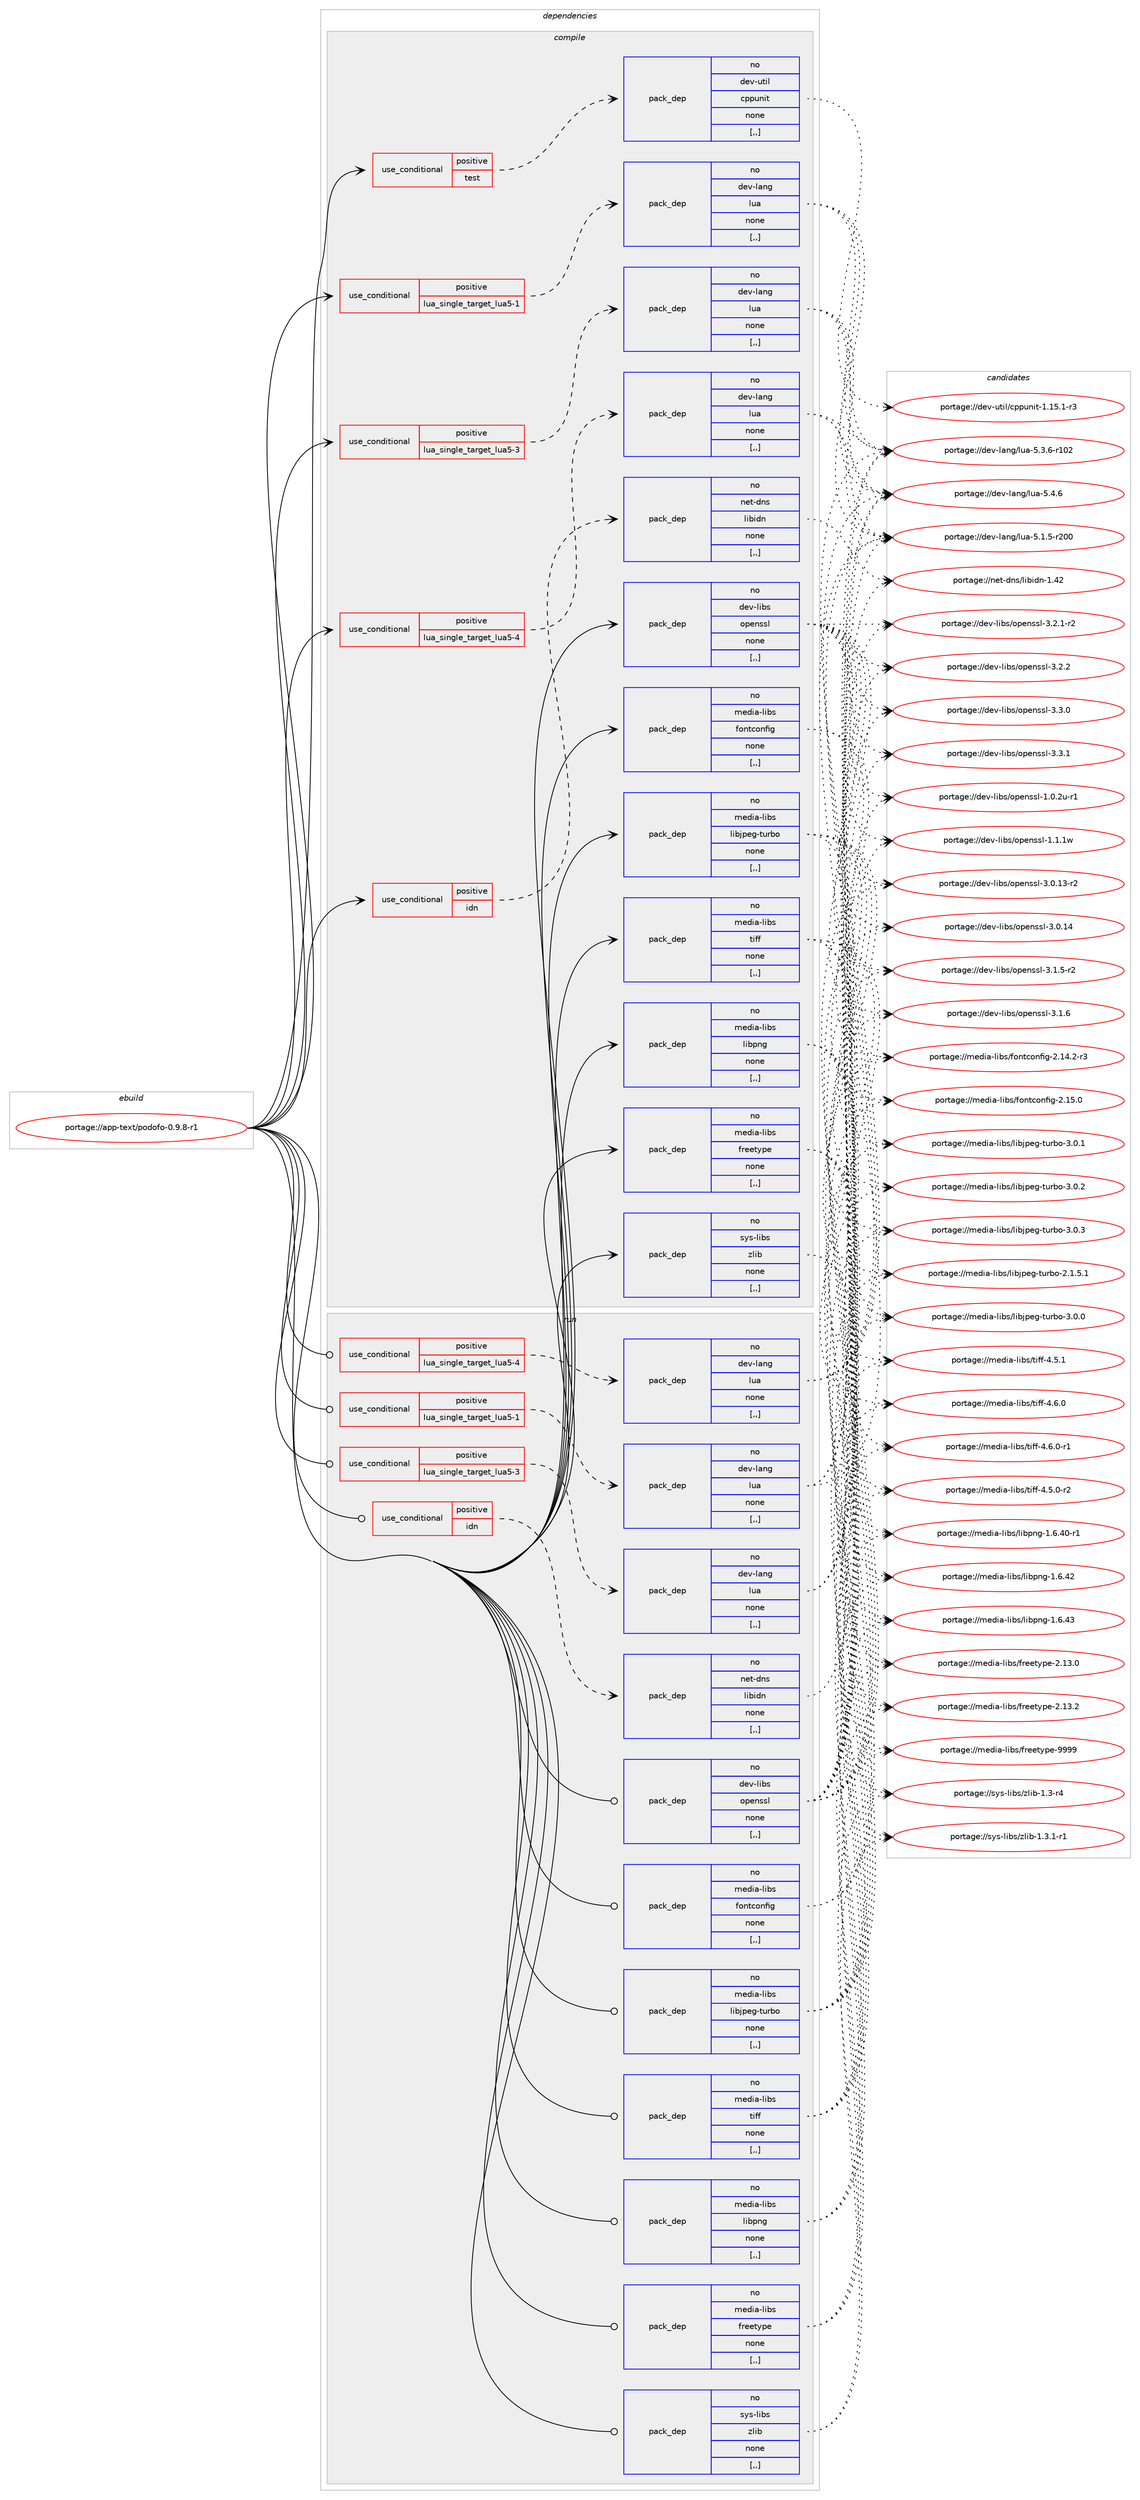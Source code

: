 digraph prolog {

# *************
# Graph options
# *************

newrank=true;
concentrate=true;
compound=true;
graph [rankdir=LR,fontname=Helvetica,fontsize=10,ranksep=1.5];#, ranksep=2.5, nodesep=0.2];
edge  [arrowhead=vee];
node  [fontname=Helvetica,fontsize=10];

# **********
# The ebuild
# **********

subgraph cluster_leftcol {
color=gray;
rank=same;
label=<<i>ebuild</i>>;
id [label="portage://app-text/podofo-0.9.8-r1", color=red, width=4, href="../app-text/podofo-0.9.8-r1.svg"];
}

# ****************
# The dependencies
# ****************

subgraph cluster_midcol {
color=gray;
label=<<i>dependencies</i>>;
subgraph cluster_compile {
fillcolor="#eeeeee";
style=filled;
label=<<i>compile</i>>;
subgraph cond15063 {
dependency56462 [label=<<TABLE BORDER="0" CELLBORDER="1" CELLSPACING="0" CELLPADDING="4"><TR><TD ROWSPAN="3" CELLPADDING="10">use_conditional</TD></TR><TR><TD>positive</TD></TR><TR><TD>idn</TD></TR></TABLE>>, shape=none, color=red];
subgraph pack40917 {
dependency56463 [label=<<TABLE BORDER="0" CELLBORDER="1" CELLSPACING="0" CELLPADDING="4" WIDTH="220"><TR><TD ROWSPAN="6" CELLPADDING="30">pack_dep</TD></TR><TR><TD WIDTH="110">no</TD></TR><TR><TD>net-dns</TD></TR><TR><TD>libidn</TD></TR><TR><TD>none</TD></TR><TR><TD>[,,]</TD></TR></TABLE>>, shape=none, color=blue];
}
dependency56462:e -> dependency56463:w [weight=20,style="dashed",arrowhead="vee"];
}
id:e -> dependency56462:w [weight=20,style="solid",arrowhead="vee"];
subgraph cond15064 {
dependency56464 [label=<<TABLE BORDER="0" CELLBORDER="1" CELLSPACING="0" CELLPADDING="4"><TR><TD ROWSPAN="3" CELLPADDING="10">use_conditional</TD></TR><TR><TD>positive</TD></TR><TR><TD>lua_single_target_lua5-1</TD></TR></TABLE>>, shape=none, color=red];
subgraph pack40918 {
dependency56465 [label=<<TABLE BORDER="0" CELLBORDER="1" CELLSPACING="0" CELLPADDING="4" WIDTH="220"><TR><TD ROWSPAN="6" CELLPADDING="30">pack_dep</TD></TR><TR><TD WIDTH="110">no</TD></TR><TR><TD>dev-lang</TD></TR><TR><TD>lua</TD></TR><TR><TD>none</TD></TR><TR><TD>[,,]</TD></TR></TABLE>>, shape=none, color=blue];
}
dependency56464:e -> dependency56465:w [weight=20,style="dashed",arrowhead="vee"];
}
id:e -> dependency56464:w [weight=20,style="solid",arrowhead="vee"];
subgraph cond15065 {
dependency56466 [label=<<TABLE BORDER="0" CELLBORDER="1" CELLSPACING="0" CELLPADDING="4"><TR><TD ROWSPAN="3" CELLPADDING="10">use_conditional</TD></TR><TR><TD>positive</TD></TR><TR><TD>lua_single_target_lua5-3</TD></TR></TABLE>>, shape=none, color=red];
subgraph pack40919 {
dependency56467 [label=<<TABLE BORDER="0" CELLBORDER="1" CELLSPACING="0" CELLPADDING="4" WIDTH="220"><TR><TD ROWSPAN="6" CELLPADDING="30">pack_dep</TD></TR><TR><TD WIDTH="110">no</TD></TR><TR><TD>dev-lang</TD></TR><TR><TD>lua</TD></TR><TR><TD>none</TD></TR><TR><TD>[,,]</TD></TR></TABLE>>, shape=none, color=blue];
}
dependency56466:e -> dependency56467:w [weight=20,style="dashed",arrowhead="vee"];
}
id:e -> dependency56466:w [weight=20,style="solid",arrowhead="vee"];
subgraph cond15066 {
dependency56468 [label=<<TABLE BORDER="0" CELLBORDER="1" CELLSPACING="0" CELLPADDING="4"><TR><TD ROWSPAN="3" CELLPADDING="10">use_conditional</TD></TR><TR><TD>positive</TD></TR><TR><TD>lua_single_target_lua5-4</TD></TR></TABLE>>, shape=none, color=red];
subgraph pack40920 {
dependency56469 [label=<<TABLE BORDER="0" CELLBORDER="1" CELLSPACING="0" CELLPADDING="4" WIDTH="220"><TR><TD ROWSPAN="6" CELLPADDING="30">pack_dep</TD></TR><TR><TD WIDTH="110">no</TD></TR><TR><TD>dev-lang</TD></TR><TR><TD>lua</TD></TR><TR><TD>none</TD></TR><TR><TD>[,,]</TD></TR></TABLE>>, shape=none, color=blue];
}
dependency56468:e -> dependency56469:w [weight=20,style="dashed",arrowhead="vee"];
}
id:e -> dependency56468:w [weight=20,style="solid",arrowhead="vee"];
subgraph cond15067 {
dependency56470 [label=<<TABLE BORDER="0" CELLBORDER="1" CELLSPACING="0" CELLPADDING="4"><TR><TD ROWSPAN="3" CELLPADDING="10">use_conditional</TD></TR><TR><TD>positive</TD></TR><TR><TD>test</TD></TR></TABLE>>, shape=none, color=red];
subgraph pack40921 {
dependency56471 [label=<<TABLE BORDER="0" CELLBORDER="1" CELLSPACING="0" CELLPADDING="4" WIDTH="220"><TR><TD ROWSPAN="6" CELLPADDING="30">pack_dep</TD></TR><TR><TD WIDTH="110">no</TD></TR><TR><TD>dev-util</TD></TR><TR><TD>cppunit</TD></TR><TR><TD>none</TD></TR><TR><TD>[,,]</TD></TR></TABLE>>, shape=none, color=blue];
}
dependency56470:e -> dependency56471:w [weight=20,style="dashed",arrowhead="vee"];
}
id:e -> dependency56470:w [weight=20,style="solid",arrowhead="vee"];
subgraph pack40922 {
dependency56472 [label=<<TABLE BORDER="0" CELLBORDER="1" CELLSPACING="0" CELLPADDING="4" WIDTH="220"><TR><TD ROWSPAN="6" CELLPADDING="30">pack_dep</TD></TR><TR><TD WIDTH="110">no</TD></TR><TR><TD>dev-libs</TD></TR><TR><TD>openssl</TD></TR><TR><TD>none</TD></TR><TR><TD>[,,]</TD></TR></TABLE>>, shape=none, color=blue];
}
id:e -> dependency56472:w [weight=20,style="solid",arrowhead="vee"];
subgraph pack40923 {
dependency56473 [label=<<TABLE BORDER="0" CELLBORDER="1" CELLSPACING="0" CELLPADDING="4" WIDTH="220"><TR><TD ROWSPAN="6" CELLPADDING="30">pack_dep</TD></TR><TR><TD WIDTH="110">no</TD></TR><TR><TD>media-libs</TD></TR><TR><TD>fontconfig</TD></TR><TR><TD>none</TD></TR><TR><TD>[,,]</TD></TR></TABLE>>, shape=none, color=blue];
}
id:e -> dependency56473:w [weight=20,style="solid",arrowhead="vee"];
subgraph pack40924 {
dependency56474 [label=<<TABLE BORDER="0" CELLBORDER="1" CELLSPACING="0" CELLPADDING="4" WIDTH="220"><TR><TD ROWSPAN="6" CELLPADDING="30">pack_dep</TD></TR><TR><TD WIDTH="110">no</TD></TR><TR><TD>media-libs</TD></TR><TR><TD>freetype</TD></TR><TR><TD>none</TD></TR><TR><TD>[,,]</TD></TR></TABLE>>, shape=none, color=blue];
}
id:e -> dependency56474:w [weight=20,style="solid",arrowhead="vee"];
subgraph pack40925 {
dependency56475 [label=<<TABLE BORDER="0" CELLBORDER="1" CELLSPACING="0" CELLPADDING="4" WIDTH="220"><TR><TD ROWSPAN="6" CELLPADDING="30">pack_dep</TD></TR><TR><TD WIDTH="110">no</TD></TR><TR><TD>media-libs</TD></TR><TR><TD>libjpeg-turbo</TD></TR><TR><TD>none</TD></TR><TR><TD>[,,]</TD></TR></TABLE>>, shape=none, color=blue];
}
id:e -> dependency56475:w [weight=20,style="solid",arrowhead="vee"];
subgraph pack40926 {
dependency56476 [label=<<TABLE BORDER="0" CELLBORDER="1" CELLSPACING="0" CELLPADDING="4" WIDTH="220"><TR><TD ROWSPAN="6" CELLPADDING="30">pack_dep</TD></TR><TR><TD WIDTH="110">no</TD></TR><TR><TD>media-libs</TD></TR><TR><TD>libpng</TD></TR><TR><TD>none</TD></TR><TR><TD>[,,]</TD></TR></TABLE>>, shape=none, color=blue];
}
id:e -> dependency56476:w [weight=20,style="solid",arrowhead="vee"];
subgraph pack40927 {
dependency56477 [label=<<TABLE BORDER="0" CELLBORDER="1" CELLSPACING="0" CELLPADDING="4" WIDTH="220"><TR><TD ROWSPAN="6" CELLPADDING="30">pack_dep</TD></TR><TR><TD WIDTH="110">no</TD></TR><TR><TD>media-libs</TD></TR><TR><TD>tiff</TD></TR><TR><TD>none</TD></TR><TR><TD>[,,]</TD></TR></TABLE>>, shape=none, color=blue];
}
id:e -> dependency56477:w [weight=20,style="solid",arrowhead="vee"];
subgraph pack40928 {
dependency56478 [label=<<TABLE BORDER="0" CELLBORDER="1" CELLSPACING="0" CELLPADDING="4" WIDTH="220"><TR><TD ROWSPAN="6" CELLPADDING="30">pack_dep</TD></TR><TR><TD WIDTH="110">no</TD></TR><TR><TD>sys-libs</TD></TR><TR><TD>zlib</TD></TR><TR><TD>none</TD></TR><TR><TD>[,,]</TD></TR></TABLE>>, shape=none, color=blue];
}
id:e -> dependency56478:w [weight=20,style="solid",arrowhead="vee"];
}
subgraph cluster_compileandrun {
fillcolor="#eeeeee";
style=filled;
label=<<i>compile and run</i>>;
}
subgraph cluster_run {
fillcolor="#eeeeee";
style=filled;
label=<<i>run</i>>;
subgraph cond15068 {
dependency56479 [label=<<TABLE BORDER="0" CELLBORDER="1" CELLSPACING="0" CELLPADDING="4"><TR><TD ROWSPAN="3" CELLPADDING="10">use_conditional</TD></TR><TR><TD>positive</TD></TR><TR><TD>idn</TD></TR></TABLE>>, shape=none, color=red];
subgraph pack40929 {
dependency56480 [label=<<TABLE BORDER="0" CELLBORDER="1" CELLSPACING="0" CELLPADDING="4" WIDTH="220"><TR><TD ROWSPAN="6" CELLPADDING="30">pack_dep</TD></TR><TR><TD WIDTH="110">no</TD></TR><TR><TD>net-dns</TD></TR><TR><TD>libidn</TD></TR><TR><TD>none</TD></TR><TR><TD>[,,]</TD></TR></TABLE>>, shape=none, color=blue];
}
dependency56479:e -> dependency56480:w [weight=20,style="dashed",arrowhead="vee"];
}
id:e -> dependency56479:w [weight=20,style="solid",arrowhead="odot"];
subgraph cond15069 {
dependency56481 [label=<<TABLE BORDER="0" CELLBORDER="1" CELLSPACING="0" CELLPADDING="4"><TR><TD ROWSPAN="3" CELLPADDING="10">use_conditional</TD></TR><TR><TD>positive</TD></TR><TR><TD>lua_single_target_lua5-1</TD></TR></TABLE>>, shape=none, color=red];
subgraph pack40930 {
dependency56482 [label=<<TABLE BORDER="0" CELLBORDER="1" CELLSPACING="0" CELLPADDING="4" WIDTH="220"><TR><TD ROWSPAN="6" CELLPADDING="30">pack_dep</TD></TR><TR><TD WIDTH="110">no</TD></TR><TR><TD>dev-lang</TD></TR><TR><TD>lua</TD></TR><TR><TD>none</TD></TR><TR><TD>[,,]</TD></TR></TABLE>>, shape=none, color=blue];
}
dependency56481:e -> dependency56482:w [weight=20,style="dashed",arrowhead="vee"];
}
id:e -> dependency56481:w [weight=20,style="solid",arrowhead="odot"];
subgraph cond15070 {
dependency56483 [label=<<TABLE BORDER="0" CELLBORDER="1" CELLSPACING="0" CELLPADDING="4"><TR><TD ROWSPAN="3" CELLPADDING="10">use_conditional</TD></TR><TR><TD>positive</TD></TR><TR><TD>lua_single_target_lua5-3</TD></TR></TABLE>>, shape=none, color=red];
subgraph pack40931 {
dependency56484 [label=<<TABLE BORDER="0" CELLBORDER="1" CELLSPACING="0" CELLPADDING="4" WIDTH="220"><TR><TD ROWSPAN="6" CELLPADDING="30">pack_dep</TD></TR><TR><TD WIDTH="110">no</TD></TR><TR><TD>dev-lang</TD></TR><TR><TD>lua</TD></TR><TR><TD>none</TD></TR><TR><TD>[,,]</TD></TR></TABLE>>, shape=none, color=blue];
}
dependency56483:e -> dependency56484:w [weight=20,style="dashed",arrowhead="vee"];
}
id:e -> dependency56483:w [weight=20,style="solid",arrowhead="odot"];
subgraph cond15071 {
dependency56485 [label=<<TABLE BORDER="0" CELLBORDER="1" CELLSPACING="0" CELLPADDING="4"><TR><TD ROWSPAN="3" CELLPADDING="10">use_conditional</TD></TR><TR><TD>positive</TD></TR><TR><TD>lua_single_target_lua5-4</TD></TR></TABLE>>, shape=none, color=red];
subgraph pack40932 {
dependency56486 [label=<<TABLE BORDER="0" CELLBORDER="1" CELLSPACING="0" CELLPADDING="4" WIDTH="220"><TR><TD ROWSPAN="6" CELLPADDING="30">pack_dep</TD></TR><TR><TD WIDTH="110">no</TD></TR><TR><TD>dev-lang</TD></TR><TR><TD>lua</TD></TR><TR><TD>none</TD></TR><TR><TD>[,,]</TD></TR></TABLE>>, shape=none, color=blue];
}
dependency56485:e -> dependency56486:w [weight=20,style="dashed",arrowhead="vee"];
}
id:e -> dependency56485:w [weight=20,style="solid",arrowhead="odot"];
subgraph pack40933 {
dependency56487 [label=<<TABLE BORDER="0" CELLBORDER="1" CELLSPACING="0" CELLPADDING="4" WIDTH="220"><TR><TD ROWSPAN="6" CELLPADDING="30">pack_dep</TD></TR><TR><TD WIDTH="110">no</TD></TR><TR><TD>dev-libs</TD></TR><TR><TD>openssl</TD></TR><TR><TD>none</TD></TR><TR><TD>[,,]</TD></TR></TABLE>>, shape=none, color=blue];
}
id:e -> dependency56487:w [weight=20,style="solid",arrowhead="odot"];
subgraph pack40934 {
dependency56488 [label=<<TABLE BORDER="0" CELLBORDER="1" CELLSPACING="0" CELLPADDING="4" WIDTH="220"><TR><TD ROWSPAN="6" CELLPADDING="30">pack_dep</TD></TR><TR><TD WIDTH="110">no</TD></TR><TR><TD>media-libs</TD></TR><TR><TD>fontconfig</TD></TR><TR><TD>none</TD></TR><TR><TD>[,,]</TD></TR></TABLE>>, shape=none, color=blue];
}
id:e -> dependency56488:w [weight=20,style="solid",arrowhead="odot"];
subgraph pack40935 {
dependency56489 [label=<<TABLE BORDER="0" CELLBORDER="1" CELLSPACING="0" CELLPADDING="4" WIDTH="220"><TR><TD ROWSPAN="6" CELLPADDING="30">pack_dep</TD></TR><TR><TD WIDTH="110">no</TD></TR><TR><TD>media-libs</TD></TR><TR><TD>freetype</TD></TR><TR><TD>none</TD></TR><TR><TD>[,,]</TD></TR></TABLE>>, shape=none, color=blue];
}
id:e -> dependency56489:w [weight=20,style="solid",arrowhead="odot"];
subgraph pack40936 {
dependency56490 [label=<<TABLE BORDER="0" CELLBORDER="1" CELLSPACING="0" CELLPADDING="4" WIDTH="220"><TR><TD ROWSPAN="6" CELLPADDING="30">pack_dep</TD></TR><TR><TD WIDTH="110">no</TD></TR><TR><TD>media-libs</TD></TR><TR><TD>libjpeg-turbo</TD></TR><TR><TD>none</TD></TR><TR><TD>[,,]</TD></TR></TABLE>>, shape=none, color=blue];
}
id:e -> dependency56490:w [weight=20,style="solid",arrowhead="odot"];
subgraph pack40937 {
dependency56491 [label=<<TABLE BORDER="0" CELLBORDER="1" CELLSPACING="0" CELLPADDING="4" WIDTH="220"><TR><TD ROWSPAN="6" CELLPADDING="30">pack_dep</TD></TR><TR><TD WIDTH="110">no</TD></TR><TR><TD>media-libs</TD></TR><TR><TD>libpng</TD></TR><TR><TD>none</TD></TR><TR><TD>[,,]</TD></TR></TABLE>>, shape=none, color=blue];
}
id:e -> dependency56491:w [weight=20,style="solid",arrowhead="odot"];
subgraph pack40938 {
dependency56492 [label=<<TABLE BORDER="0" CELLBORDER="1" CELLSPACING="0" CELLPADDING="4" WIDTH="220"><TR><TD ROWSPAN="6" CELLPADDING="30">pack_dep</TD></TR><TR><TD WIDTH="110">no</TD></TR><TR><TD>media-libs</TD></TR><TR><TD>tiff</TD></TR><TR><TD>none</TD></TR><TR><TD>[,,]</TD></TR></TABLE>>, shape=none, color=blue];
}
id:e -> dependency56492:w [weight=20,style="solid",arrowhead="odot"];
subgraph pack40939 {
dependency56493 [label=<<TABLE BORDER="0" CELLBORDER="1" CELLSPACING="0" CELLPADDING="4" WIDTH="220"><TR><TD ROWSPAN="6" CELLPADDING="30">pack_dep</TD></TR><TR><TD WIDTH="110">no</TD></TR><TR><TD>sys-libs</TD></TR><TR><TD>zlib</TD></TR><TR><TD>none</TD></TR><TR><TD>[,,]</TD></TR></TABLE>>, shape=none, color=blue];
}
id:e -> dependency56493:w [weight=20,style="solid",arrowhead="odot"];
}
}

# **************
# The candidates
# **************

subgraph cluster_choices {
rank=same;
color=gray;
label=<<i>candidates</i>>;

subgraph choice40917 {
color=black;
nodesep=1;
choice1101011164510011011547108105981051001104549465250 [label="portage://net-dns/libidn-1.42", color=red, width=4,href="../net-dns/libidn-1.42.svg"];
dependency56463:e -> choice1101011164510011011547108105981051001104549465250:w [style=dotted,weight="100"];
}
subgraph choice40918 {
color=black;
nodesep=1;
choice1001011184510897110103471081179745534649465345114504848 [label="portage://dev-lang/lua-5.1.5-r200", color=red, width=4,href="../dev-lang/lua-5.1.5-r200.svg"];
choice1001011184510897110103471081179745534651465445114494850 [label="portage://dev-lang/lua-5.3.6-r102", color=red, width=4,href="../dev-lang/lua-5.3.6-r102.svg"];
choice10010111845108971101034710811797455346524654 [label="portage://dev-lang/lua-5.4.6", color=red, width=4,href="../dev-lang/lua-5.4.6.svg"];
dependency56465:e -> choice1001011184510897110103471081179745534649465345114504848:w [style=dotted,weight="100"];
dependency56465:e -> choice1001011184510897110103471081179745534651465445114494850:w [style=dotted,weight="100"];
dependency56465:e -> choice10010111845108971101034710811797455346524654:w [style=dotted,weight="100"];
}
subgraph choice40919 {
color=black;
nodesep=1;
choice1001011184510897110103471081179745534649465345114504848 [label="portage://dev-lang/lua-5.1.5-r200", color=red, width=4,href="../dev-lang/lua-5.1.5-r200.svg"];
choice1001011184510897110103471081179745534651465445114494850 [label="portage://dev-lang/lua-5.3.6-r102", color=red, width=4,href="../dev-lang/lua-5.3.6-r102.svg"];
choice10010111845108971101034710811797455346524654 [label="portage://dev-lang/lua-5.4.6", color=red, width=4,href="../dev-lang/lua-5.4.6.svg"];
dependency56467:e -> choice1001011184510897110103471081179745534649465345114504848:w [style=dotted,weight="100"];
dependency56467:e -> choice1001011184510897110103471081179745534651465445114494850:w [style=dotted,weight="100"];
dependency56467:e -> choice10010111845108971101034710811797455346524654:w [style=dotted,weight="100"];
}
subgraph choice40920 {
color=black;
nodesep=1;
choice1001011184510897110103471081179745534649465345114504848 [label="portage://dev-lang/lua-5.1.5-r200", color=red, width=4,href="../dev-lang/lua-5.1.5-r200.svg"];
choice1001011184510897110103471081179745534651465445114494850 [label="portage://dev-lang/lua-5.3.6-r102", color=red, width=4,href="../dev-lang/lua-5.3.6-r102.svg"];
choice10010111845108971101034710811797455346524654 [label="portage://dev-lang/lua-5.4.6", color=red, width=4,href="../dev-lang/lua-5.4.6.svg"];
dependency56469:e -> choice1001011184510897110103471081179745534649465345114504848:w [style=dotted,weight="100"];
dependency56469:e -> choice1001011184510897110103471081179745534651465445114494850:w [style=dotted,weight="100"];
dependency56469:e -> choice10010111845108971101034710811797455346524654:w [style=dotted,weight="100"];
}
subgraph choice40921 {
color=black;
nodesep=1;
choice100101118451171161051084799112112117110105116454946495346494511451 [label="portage://dev-util/cppunit-1.15.1-r3", color=red, width=4,href="../dev-util/cppunit-1.15.1-r3.svg"];
dependency56471:e -> choice100101118451171161051084799112112117110105116454946495346494511451:w [style=dotted,weight="100"];
}
subgraph choice40922 {
color=black;
nodesep=1;
choice1001011184510810598115471111121011101151151084549464846501174511449 [label="portage://dev-libs/openssl-1.0.2u-r1", color=red, width=4,href="../dev-libs/openssl-1.0.2u-r1.svg"];
choice100101118451081059811547111112101110115115108454946494649119 [label="portage://dev-libs/openssl-1.1.1w", color=red, width=4,href="../dev-libs/openssl-1.1.1w.svg"];
choice100101118451081059811547111112101110115115108455146484649514511450 [label="portage://dev-libs/openssl-3.0.13-r2", color=red, width=4,href="../dev-libs/openssl-3.0.13-r2.svg"];
choice10010111845108105981154711111210111011511510845514648464952 [label="portage://dev-libs/openssl-3.0.14", color=red, width=4,href="../dev-libs/openssl-3.0.14.svg"];
choice1001011184510810598115471111121011101151151084551464946534511450 [label="portage://dev-libs/openssl-3.1.5-r2", color=red, width=4,href="../dev-libs/openssl-3.1.5-r2.svg"];
choice100101118451081059811547111112101110115115108455146494654 [label="portage://dev-libs/openssl-3.1.6", color=red, width=4,href="../dev-libs/openssl-3.1.6.svg"];
choice1001011184510810598115471111121011101151151084551465046494511450 [label="portage://dev-libs/openssl-3.2.1-r2", color=red, width=4,href="../dev-libs/openssl-3.2.1-r2.svg"];
choice100101118451081059811547111112101110115115108455146504650 [label="portage://dev-libs/openssl-3.2.2", color=red, width=4,href="../dev-libs/openssl-3.2.2.svg"];
choice100101118451081059811547111112101110115115108455146514648 [label="portage://dev-libs/openssl-3.3.0", color=red, width=4,href="../dev-libs/openssl-3.3.0.svg"];
choice100101118451081059811547111112101110115115108455146514649 [label="portage://dev-libs/openssl-3.3.1", color=red, width=4,href="../dev-libs/openssl-3.3.1.svg"];
dependency56472:e -> choice1001011184510810598115471111121011101151151084549464846501174511449:w [style=dotted,weight="100"];
dependency56472:e -> choice100101118451081059811547111112101110115115108454946494649119:w [style=dotted,weight="100"];
dependency56472:e -> choice100101118451081059811547111112101110115115108455146484649514511450:w [style=dotted,weight="100"];
dependency56472:e -> choice10010111845108105981154711111210111011511510845514648464952:w [style=dotted,weight="100"];
dependency56472:e -> choice1001011184510810598115471111121011101151151084551464946534511450:w [style=dotted,weight="100"];
dependency56472:e -> choice100101118451081059811547111112101110115115108455146494654:w [style=dotted,weight="100"];
dependency56472:e -> choice1001011184510810598115471111121011101151151084551465046494511450:w [style=dotted,weight="100"];
dependency56472:e -> choice100101118451081059811547111112101110115115108455146504650:w [style=dotted,weight="100"];
dependency56472:e -> choice100101118451081059811547111112101110115115108455146514648:w [style=dotted,weight="100"];
dependency56472:e -> choice100101118451081059811547111112101110115115108455146514649:w [style=dotted,weight="100"];
}
subgraph choice40923 {
color=black;
nodesep=1;
choice1091011001059745108105981154710211111011699111110102105103455046495246504511451 [label="portage://media-libs/fontconfig-2.14.2-r3", color=red, width=4,href="../media-libs/fontconfig-2.14.2-r3.svg"];
choice109101100105974510810598115471021111101169911111010210510345504649534648 [label="portage://media-libs/fontconfig-2.15.0", color=red, width=4,href="../media-libs/fontconfig-2.15.0.svg"];
dependency56473:e -> choice1091011001059745108105981154710211111011699111110102105103455046495246504511451:w [style=dotted,weight="100"];
dependency56473:e -> choice109101100105974510810598115471021111101169911111010210510345504649534648:w [style=dotted,weight="100"];
}
subgraph choice40924 {
color=black;
nodesep=1;
choice1091011001059745108105981154710211410110111612111210145504649514648 [label="portage://media-libs/freetype-2.13.0", color=red, width=4,href="../media-libs/freetype-2.13.0.svg"];
choice1091011001059745108105981154710211410110111612111210145504649514650 [label="portage://media-libs/freetype-2.13.2", color=red, width=4,href="../media-libs/freetype-2.13.2.svg"];
choice109101100105974510810598115471021141011011161211121014557575757 [label="portage://media-libs/freetype-9999", color=red, width=4,href="../media-libs/freetype-9999.svg"];
dependency56474:e -> choice1091011001059745108105981154710211410110111612111210145504649514648:w [style=dotted,weight="100"];
dependency56474:e -> choice1091011001059745108105981154710211410110111612111210145504649514650:w [style=dotted,weight="100"];
dependency56474:e -> choice109101100105974510810598115471021141011011161211121014557575757:w [style=dotted,weight="100"];
}
subgraph choice40925 {
color=black;
nodesep=1;
choice109101100105974510810598115471081059810611210110345116117114981114550464946534649 [label="portage://media-libs/libjpeg-turbo-2.1.5.1", color=red, width=4,href="../media-libs/libjpeg-turbo-2.1.5.1.svg"];
choice10910110010597451081059811547108105981061121011034511611711498111455146484648 [label="portage://media-libs/libjpeg-turbo-3.0.0", color=red, width=4,href="../media-libs/libjpeg-turbo-3.0.0.svg"];
choice10910110010597451081059811547108105981061121011034511611711498111455146484649 [label="portage://media-libs/libjpeg-turbo-3.0.1", color=red, width=4,href="../media-libs/libjpeg-turbo-3.0.1.svg"];
choice10910110010597451081059811547108105981061121011034511611711498111455146484650 [label="portage://media-libs/libjpeg-turbo-3.0.2", color=red, width=4,href="../media-libs/libjpeg-turbo-3.0.2.svg"];
choice10910110010597451081059811547108105981061121011034511611711498111455146484651 [label="portage://media-libs/libjpeg-turbo-3.0.3", color=red, width=4,href="../media-libs/libjpeg-turbo-3.0.3.svg"];
dependency56475:e -> choice109101100105974510810598115471081059810611210110345116117114981114550464946534649:w [style=dotted,weight="100"];
dependency56475:e -> choice10910110010597451081059811547108105981061121011034511611711498111455146484648:w [style=dotted,weight="100"];
dependency56475:e -> choice10910110010597451081059811547108105981061121011034511611711498111455146484649:w [style=dotted,weight="100"];
dependency56475:e -> choice10910110010597451081059811547108105981061121011034511611711498111455146484650:w [style=dotted,weight="100"];
dependency56475:e -> choice10910110010597451081059811547108105981061121011034511611711498111455146484651:w [style=dotted,weight="100"];
}
subgraph choice40926 {
color=black;
nodesep=1;
choice1091011001059745108105981154710810598112110103454946544652484511449 [label="portage://media-libs/libpng-1.6.40-r1", color=red, width=4,href="../media-libs/libpng-1.6.40-r1.svg"];
choice109101100105974510810598115471081059811211010345494654465250 [label="portage://media-libs/libpng-1.6.42", color=red, width=4,href="../media-libs/libpng-1.6.42.svg"];
choice109101100105974510810598115471081059811211010345494654465251 [label="portage://media-libs/libpng-1.6.43", color=red, width=4,href="../media-libs/libpng-1.6.43.svg"];
dependency56476:e -> choice1091011001059745108105981154710810598112110103454946544652484511449:w [style=dotted,weight="100"];
dependency56476:e -> choice109101100105974510810598115471081059811211010345494654465250:w [style=dotted,weight="100"];
dependency56476:e -> choice109101100105974510810598115471081059811211010345494654465251:w [style=dotted,weight="100"];
}
subgraph choice40927 {
color=black;
nodesep=1;
choice109101100105974510810598115471161051021024552465346484511450 [label="portage://media-libs/tiff-4.5.0-r2", color=red, width=4,href="../media-libs/tiff-4.5.0-r2.svg"];
choice10910110010597451081059811547116105102102455246534649 [label="portage://media-libs/tiff-4.5.1", color=red, width=4,href="../media-libs/tiff-4.5.1.svg"];
choice10910110010597451081059811547116105102102455246544648 [label="portage://media-libs/tiff-4.6.0", color=red, width=4,href="../media-libs/tiff-4.6.0.svg"];
choice109101100105974510810598115471161051021024552465446484511449 [label="portage://media-libs/tiff-4.6.0-r1", color=red, width=4,href="../media-libs/tiff-4.6.0-r1.svg"];
dependency56477:e -> choice109101100105974510810598115471161051021024552465346484511450:w [style=dotted,weight="100"];
dependency56477:e -> choice10910110010597451081059811547116105102102455246534649:w [style=dotted,weight="100"];
dependency56477:e -> choice10910110010597451081059811547116105102102455246544648:w [style=dotted,weight="100"];
dependency56477:e -> choice109101100105974510810598115471161051021024552465446484511449:w [style=dotted,weight="100"];
}
subgraph choice40928 {
color=black;
nodesep=1;
choice11512111545108105981154712210810598454946514511452 [label="portage://sys-libs/zlib-1.3-r4", color=red, width=4,href="../sys-libs/zlib-1.3-r4.svg"];
choice115121115451081059811547122108105984549465146494511449 [label="portage://sys-libs/zlib-1.3.1-r1", color=red, width=4,href="../sys-libs/zlib-1.3.1-r1.svg"];
dependency56478:e -> choice11512111545108105981154712210810598454946514511452:w [style=dotted,weight="100"];
dependency56478:e -> choice115121115451081059811547122108105984549465146494511449:w [style=dotted,weight="100"];
}
subgraph choice40929 {
color=black;
nodesep=1;
choice1101011164510011011547108105981051001104549465250 [label="portage://net-dns/libidn-1.42", color=red, width=4,href="../net-dns/libidn-1.42.svg"];
dependency56480:e -> choice1101011164510011011547108105981051001104549465250:w [style=dotted,weight="100"];
}
subgraph choice40930 {
color=black;
nodesep=1;
choice1001011184510897110103471081179745534649465345114504848 [label="portage://dev-lang/lua-5.1.5-r200", color=red, width=4,href="../dev-lang/lua-5.1.5-r200.svg"];
choice1001011184510897110103471081179745534651465445114494850 [label="portage://dev-lang/lua-5.3.6-r102", color=red, width=4,href="../dev-lang/lua-5.3.6-r102.svg"];
choice10010111845108971101034710811797455346524654 [label="portage://dev-lang/lua-5.4.6", color=red, width=4,href="../dev-lang/lua-5.4.6.svg"];
dependency56482:e -> choice1001011184510897110103471081179745534649465345114504848:w [style=dotted,weight="100"];
dependency56482:e -> choice1001011184510897110103471081179745534651465445114494850:w [style=dotted,weight="100"];
dependency56482:e -> choice10010111845108971101034710811797455346524654:w [style=dotted,weight="100"];
}
subgraph choice40931 {
color=black;
nodesep=1;
choice1001011184510897110103471081179745534649465345114504848 [label="portage://dev-lang/lua-5.1.5-r200", color=red, width=4,href="../dev-lang/lua-5.1.5-r200.svg"];
choice1001011184510897110103471081179745534651465445114494850 [label="portage://dev-lang/lua-5.3.6-r102", color=red, width=4,href="../dev-lang/lua-5.3.6-r102.svg"];
choice10010111845108971101034710811797455346524654 [label="portage://dev-lang/lua-5.4.6", color=red, width=4,href="../dev-lang/lua-5.4.6.svg"];
dependency56484:e -> choice1001011184510897110103471081179745534649465345114504848:w [style=dotted,weight="100"];
dependency56484:e -> choice1001011184510897110103471081179745534651465445114494850:w [style=dotted,weight="100"];
dependency56484:e -> choice10010111845108971101034710811797455346524654:w [style=dotted,weight="100"];
}
subgraph choice40932 {
color=black;
nodesep=1;
choice1001011184510897110103471081179745534649465345114504848 [label="portage://dev-lang/lua-5.1.5-r200", color=red, width=4,href="../dev-lang/lua-5.1.5-r200.svg"];
choice1001011184510897110103471081179745534651465445114494850 [label="portage://dev-lang/lua-5.3.6-r102", color=red, width=4,href="../dev-lang/lua-5.3.6-r102.svg"];
choice10010111845108971101034710811797455346524654 [label="portage://dev-lang/lua-5.4.6", color=red, width=4,href="../dev-lang/lua-5.4.6.svg"];
dependency56486:e -> choice1001011184510897110103471081179745534649465345114504848:w [style=dotted,weight="100"];
dependency56486:e -> choice1001011184510897110103471081179745534651465445114494850:w [style=dotted,weight="100"];
dependency56486:e -> choice10010111845108971101034710811797455346524654:w [style=dotted,weight="100"];
}
subgraph choice40933 {
color=black;
nodesep=1;
choice1001011184510810598115471111121011101151151084549464846501174511449 [label="portage://dev-libs/openssl-1.0.2u-r1", color=red, width=4,href="../dev-libs/openssl-1.0.2u-r1.svg"];
choice100101118451081059811547111112101110115115108454946494649119 [label="portage://dev-libs/openssl-1.1.1w", color=red, width=4,href="../dev-libs/openssl-1.1.1w.svg"];
choice100101118451081059811547111112101110115115108455146484649514511450 [label="portage://dev-libs/openssl-3.0.13-r2", color=red, width=4,href="../dev-libs/openssl-3.0.13-r2.svg"];
choice10010111845108105981154711111210111011511510845514648464952 [label="portage://dev-libs/openssl-3.0.14", color=red, width=4,href="../dev-libs/openssl-3.0.14.svg"];
choice1001011184510810598115471111121011101151151084551464946534511450 [label="portage://dev-libs/openssl-3.1.5-r2", color=red, width=4,href="../dev-libs/openssl-3.1.5-r2.svg"];
choice100101118451081059811547111112101110115115108455146494654 [label="portage://dev-libs/openssl-3.1.6", color=red, width=4,href="../dev-libs/openssl-3.1.6.svg"];
choice1001011184510810598115471111121011101151151084551465046494511450 [label="portage://dev-libs/openssl-3.2.1-r2", color=red, width=4,href="../dev-libs/openssl-3.2.1-r2.svg"];
choice100101118451081059811547111112101110115115108455146504650 [label="portage://dev-libs/openssl-3.2.2", color=red, width=4,href="../dev-libs/openssl-3.2.2.svg"];
choice100101118451081059811547111112101110115115108455146514648 [label="portage://dev-libs/openssl-3.3.0", color=red, width=4,href="../dev-libs/openssl-3.3.0.svg"];
choice100101118451081059811547111112101110115115108455146514649 [label="portage://dev-libs/openssl-3.3.1", color=red, width=4,href="../dev-libs/openssl-3.3.1.svg"];
dependency56487:e -> choice1001011184510810598115471111121011101151151084549464846501174511449:w [style=dotted,weight="100"];
dependency56487:e -> choice100101118451081059811547111112101110115115108454946494649119:w [style=dotted,weight="100"];
dependency56487:e -> choice100101118451081059811547111112101110115115108455146484649514511450:w [style=dotted,weight="100"];
dependency56487:e -> choice10010111845108105981154711111210111011511510845514648464952:w [style=dotted,weight="100"];
dependency56487:e -> choice1001011184510810598115471111121011101151151084551464946534511450:w [style=dotted,weight="100"];
dependency56487:e -> choice100101118451081059811547111112101110115115108455146494654:w [style=dotted,weight="100"];
dependency56487:e -> choice1001011184510810598115471111121011101151151084551465046494511450:w [style=dotted,weight="100"];
dependency56487:e -> choice100101118451081059811547111112101110115115108455146504650:w [style=dotted,weight="100"];
dependency56487:e -> choice100101118451081059811547111112101110115115108455146514648:w [style=dotted,weight="100"];
dependency56487:e -> choice100101118451081059811547111112101110115115108455146514649:w [style=dotted,weight="100"];
}
subgraph choice40934 {
color=black;
nodesep=1;
choice1091011001059745108105981154710211111011699111110102105103455046495246504511451 [label="portage://media-libs/fontconfig-2.14.2-r3", color=red, width=4,href="../media-libs/fontconfig-2.14.2-r3.svg"];
choice109101100105974510810598115471021111101169911111010210510345504649534648 [label="portage://media-libs/fontconfig-2.15.0", color=red, width=4,href="../media-libs/fontconfig-2.15.0.svg"];
dependency56488:e -> choice1091011001059745108105981154710211111011699111110102105103455046495246504511451:w [style=dotted,weight="100"];
dependency56488:e -> choice109101100105974510810598115471021111101169911111010210510345504649534648:w [style=dotted,weight="100"];
}
subgraph choice40935 {
color=black;
nodesep=1;
choice1091011001059745108105981154710211410110111612111210145504649514648 [label="portage://media-libs/freetype-2.13.0", color=red, width=4,href="../media-libs/freetype-2.13.0.svg"];
choice1091011001059745108105981154710211410110111612111210145504649514650 [label="portage://media-libs/freetype-2.13.2", color=red, width=4,href="../media-libs/freetype-2.13.2.svg"];
choice109101100105974510810598115471021141011011161211121014557575757 [label="portage://media-libs/freetype-9999", color=red, width=4,href="../media-libs/freetype-9999.svg"];
dependency56489:e -> choice1091011001059745108105981154710211410110111612111210145504649514648:w [style=dotted,weight="100"];
dependency56489:e -> choice1091011001059745108105981154710211410110111612111210145504649514650:w [style=dotted,weight="100"];
dependency56489:e -> choice109101100105974510810598115471021141011011161211121014557575757:w [style=dotted,weight="100"];
}
subgraph choice40936 {
color=black;
nodesep=1;
choice109101100105974510810598115471081059810611210110345116117114981114550464946534649 [label="portage://media-libs/libjpeg-turbo-2.1.5.1", color=red, width=4,href="../media-libs/libjpeg-turbo-2.1.5.1.svg"];
choice10910110010597451081059811547108105981061121011034511611711498111455146484648 [label="portage://media-libs/libjpeg-turbo-3.0.0", color=red, width=4,href="../media-libs/libjpeg-turbo-3.0.0.svg"];
choice10910110010597451081059811547108105981061121011034511611711498111455146484649 [label="portage://media-libs/libjpeg-turbo-3.0.1", color=red, width=4,href="../media-libs/libjpeg-turbo-3.0.1.svg"];
choice10910110010597451081059811547108105981061121011034511611711498111455146484650 [label="portage://media-libs/libjpeg-turbo-3.0.2", color=red, width=4,href="../media-libs/libjpeg-turbo-3.0.2.svg"];
choice10910110010597451081059811547108105981061121011034511611711498111455146484651 [label="portage://media-libs/libjpeg-turbo-3.0.3", color=red, width=4,href="../media-libs/libjpeg-turbo-3.0.3.svg"];
dependency56490:e -> choice109101100105974510810598115471081059810611210110345116117114981114550464946534649:w [style=dotted,weight="100"];
dependency56490:e -> choice10910110010597451081059811547108105981061121011034511611711498111455146484648:w [style=dotted,weight="100"];
dependency56490:e -> choice10910110010597451081059811547108105981061121011034511611711498111455146484649:w [style=dotted,weight="100"];
dependency56490:e -> choice10910110010597451081059811547108105981061121011034511611711498111455146484650:w [style=dotted,weight="100"];
dependency56490:e -> choice10910110010597451081059811547108105981061121011034511611711498111455146484651:w [style=dotted,weight="100"];
}
subgraph choice40937 {
color=black;
nodesep=1;
choice1091011001059745108105981154710810598112110103454946544652484511449 [label="portage://media-libs/libpng-1.6.40-r1", color=red, width=4,href="../media-libs/libpng-1.6.40-r1.svg"];
choice109101100105974510810598115471081059811211010345494654465250 [label="portage://media-libs/libpng-1.6.42", color=red, width=4,href="../media-libs/libpng-1.6.42.svg"];
choice109101100105974510810598115471081059811211010345494654465251 [label="portage://media-libs/libpng-1.6.43", color=red, width=4,href="../media-libs/libpng-1.6.43.svg"];
dependency56491:e -> choice1091011001059745108105981154710810598112110103454946544652484511449:w [style=dotted,weight="100"];
dependency56491:e -> choice109101100105974510810598115471081059811211010345494654465250:w [style=dotted,weight="100"];
dependency56491:e -> choice109101100105974510810598115471081059811211010345494654465251:w [style=dotted,weight="100"];
}
subgraph choice40938 {
color=black;
nodesep=1;
choice109101100105974510810598115471161051021024552465346484511450 [label="portage://media-libs/tiff-4.5.0-r2", color=red, width=4,href="../media-libs/tiff-4.5.0-r2.svg"];
choice10910110010597451081059811547116105102102455246534649 [label="portage://media-libs/tiff-4.5.1", color=red, width=4,href="../media-libs/tiff-4.5.1.svg"];
choice10910110010597451081059811547116105102102455246544648 [label="portage://media-libs/tiff-4.6.0", color=red, width=4,href="../media-libs/tiff-4.6.0.svg"];
choice109101100105974510810598115471161051021024552465446484511449 [label="portage://media-libs/tiff-4.6.0-r1", color=red, width=4,href="../media-libs/tiff-4.6.0-r1.svg"];
dependency56492:e -> choice109101100105974510810598115471161051021024552465346484511450:w [style=dotted,weight="100"];
dependency56492:e -> choice10910110010597451081059811547116105102102455246534649:w [style=dotted,weight="100"];
dependency56492:e -> choice10910110010597451081059811547116105102102455246544648:w [style=dotted,weight="100"];
dependency56492:e -> choice109101100105974510810598115471161051021024552465446484511449:w [style=dotted,weight="100"];
}
subgraph choice40939 {
color=black;
nodesep=1;
choice11512111545108105981154712210810598454946514511452 [label="portage://sys-libs/zlib-1.3-r4", color=red, width=4,href="../sys-libs/zlib-1.3-r4.svg"];
choice115121115451081059811547122108105984549465146494511449 [label="portage://sys-libs/zlib-1.3.1-r1", color=red, width=4,href="../sys-libs/zlib-1.3.1-r1.svg"];
dependency56493:e -> choice11512111545108105981154712210810598454946514511452:w [style=dotted,weight="100"];
dependency56493:e -> choice115121115451081059811547122108105984549465146494511449:w [style=dotted,weight="100"];
}
}

}
